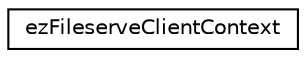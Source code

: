digraph "Graphical Class Hierarchy"
{
 // LATEX_PDF_SIZE
  edge [fontname="Helvetica",fontsize="10",labelfontname="Helvetica",labelfontsize="10"];
  node [fontname="Helvetica",fontsize="10",shape=record];
  rankdir="LR";
  Node0 [label="ezFileserveClientContext",height=0.2,width=0.4,color="black", fillcolor="white", style="filled",URL="$d4/d70/classez_fileserve_client_context.htm",tooltip=" "];
}
